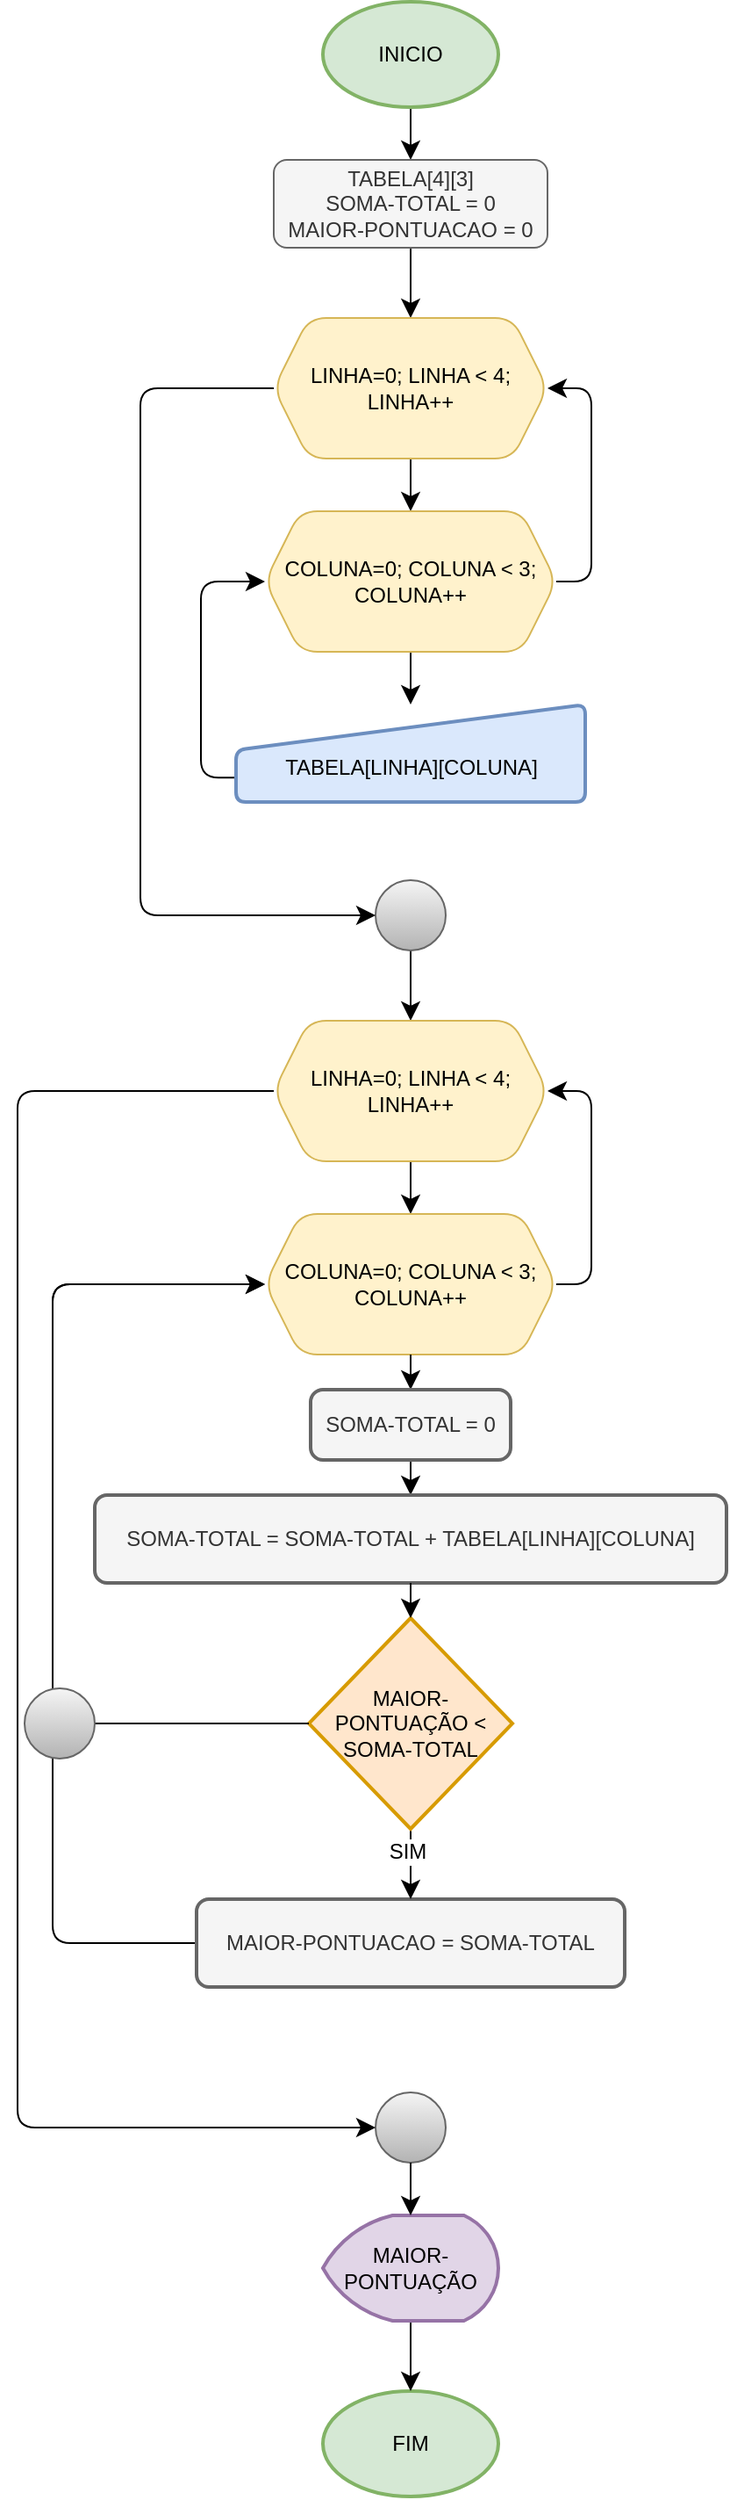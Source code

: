 <mxfile version="26.2.3">
  <diagram id="C5RBs43oDa-KdzZeNtuy" name="Page-1">
    <mxGraphModel dx="548" dy="974" grid="1" gridSize="10" guides="1" tooltips="1" connect="1" arrows="1" fold="1" page="1" pageScale="1" pageWidth="827" pageHeight="1169" math="0" shadow="0">
      <root>
        <mxCell id="WIyWlLk6GJQsqaUBKTNV-0" />
        <mxCell id="WIyWlLk6GJQsqaUBKTNV-1" parent="WIyWlLk6GJQsqaUBKTNV-0" />
        <mxCell id="1Dm9Xr86s3sIBNIbfE32-0" value="FIM" style="strokeWidth=2;html=1;shape=mxgraph.flowchart.start_1;whiteSpace=wrap;fillColor=#d5e8d4;strokeColor=#82b366;rounded=1;" vertex="1" parent="WIyWlLk6GJQsqaUBKTNV-1">
          <mxGeometry x="214" y="1480" width="100" height="60" as="geometry" />
        </mxCell>
        <mxCell id="1Dm9Xr86s3sIBNIbfE32-22" style="edgeStyle=none;curved=1;rounded=1;orthogonalLoop=1;jettySize=auto;html=1;exitX=0.5;exitY=1;exitDx=0;exitDy=0;exitPerimeter=0;entryX=0.5;entryY=0;entryDx=0;entryDy=0;fontSize=12;startSize=8;endSize=8;" edge="1" parent="WIyWlLk6GJQsqaUBKTNV-1" source="1Dm9Xr86s3sIBNIbfE32-1" target="1Dm9Xr86s3sIBNIbfE32-2">
          <mxGeometry relative="1" as="geometry" />
        </mxCell>
        <mxCell id="1Dm9Xr86s3sIBNIbfE32-1" value="INICIO" style="strokeWidth=2;html=1;shape=mxgraph.flowchart.start_1;whiteSpace=wrap;fillColor=#d5e8d4;strokeColor=#82b366;rounded=1;" vertex="1" parent="WIyWlLk6GJQsqaUBKTNV-1">
          <mxGeometry x="214" y="120" width="100" height="60" as="geometry" />
        </mxCell>
        <mxCell id="1Dm9Xr86s3sIBNIbfE32-21" style="edgeStyle=none;curved=1;rounded=1;orthogonalLoop=1;jettySize=auto;html=1;exitX=0.5;exitY=1;exitDx=0;exitDy=0;entryX=0.5;entryY=0;entryDx=0;entryDy=0;fontSize=12;startSize=8;endSize=8;" edge="1" parent="WIyWlLk6GJQsqaUBKTNV-1" source="1Dm9Xr86s3sIBNIbfE32-2" target="1Dm9Xr86s3sIBNIbfE32-4">
          <mxGeometry relative="1" as="geometry" />
        </mxCell>
        <mxCell id="1Dm9Xr86s3sIBNIbfE32-2" value="TABELA[4][3]&lt;div&gt;SOMA-TOTAL = 0&lt;/div&gt;&lt;div&gt;MAIOR-PONTUACAO = 0&lt;/div&gt;" style="rounded=1;whiteSpace=wrap;html=1;fillColor=#f5f5f5;fontColor=#333333;strokeColor=#666666;" vertex="1" parent="WIyWlLk6GJQsqaUBKTNV-1">
          <mxGeometry x="186" y="210" width="156" height="50" as="geometry" />
        </mxCell>
        <mxCell id="1Dm9Xr86s3sIBNIbfE32-6" value="" style="edgeStyle=orthogonalEdgeStyle;rounded=1;orthogonalLoop=1;jettySize=auto;html=1;fontSize=12;startSize=8;endSize=8;" edge="1" parent="WIyWlLk6GJQsqaUBKTNV-1" source="1Dm9Xr86s3sIBNIbfE32-4" target="1Dm9Xr86s3sIBNIbfE32-5">
          <mxGeometry relative="1" as="geometry" />
        </mxCell>
        <mxCell id="1Dm9Xr86s3sIBNIbfE32-4" value="LINHA=0; LINHA &amp;lt; 4; LINHA++" style="shape=hexagon;perimeter=hexagonPerimeter2;whiteSpace=wrap;html=1;fixedSize=1;fillColor=#fff2cc;strokeColor=#d6b656;rounded=1;" vertex="1" parent="WIyWlLk6GJQsqaUBKTNV-1">
          <mxGeometry x="186" y="300" width="156" height="80" as="geometry" />
        </mxCell>
        <mxCell id="1Dm9Xr86s3sIBNIbfE32-9" value="" style="edgeStyle=none;curved=1;rounded=1;orthogonalLoop=1;jettySize=auto;html=1;fontSize=12;startSize=8;endSize=8;" edge="1" parent="WIyWlLk6GJQsqaUBKTNV-1" source="1Dm9Xr86s3sIBNIbfE32-5" target="1Dm9Xr86s3sIBNIbfE32-7">
          <mxGeometry relative="1" as="geometry" />
        </mxCell>
        <mxCell id="1Dm9Xr86s3sIBNIbfE32-17" style="edgeStyle=orthogonalEdgeStyle;rounded=1;orthogonalLoop=1;jettySize=auto;html=1;exitX=1;exitY=0.5;exitDx=0;exitDy=0;entryX=1;entryY=0.5;entryDx=0;entryDy=0;fontSize=12;startSize=8;endSize=8;" edge="1" parent="WIyWlLk6GJQsqaUBKTNV-1" source="1Dm9Xr86s3sIBNIbfE32-5" target="1Dm9Xr86s3sIBNIbfE32-4">
          <mxGeometry relative="1" as="geometry" />
        </mxCell>
        <mxCell id="1Dm9Xr86s3sIBNIbfE32-5" value="COLUNA=0; COLUNA &amp;lt; 3; COLUNA++" style="shape=hexagon;perimeter=hexagonPerimeter2;whiteSpace=wrap;html=1;fixedSize=1;fillColor=#fff2cc;strokeColor=#d6b656;rounded=1;" vertex="1" parent="WIyWlLk6GJQsqaUBKTNV-1">
          <mxGeometry x="181" y="410" width="166" height="80" as="geometry" />
        </mxCell>
        <mxCell id="1Dm9Xr86s3sIBNIbfE32-16" style="edgeStyle=orthogonalEdgeStyle;rounded=1;orthogonalLoop=1;jettySize=auto;html=1;exitX=0;exitY=0.75;exitDx=0;exitDy=0;entryX=0;entryY=0.5;entryDx=0;entryDy=0;fontSize=12;startSize=8;endSize=8;" edge="1" parent="WIyWlLk6GJQsqaUBKTNV-1" source="1Dm9Xr86s3sIBNIbfE32-7" target="1Dm9Xr86s3sIBNIbfE32-5">
          <mxGeometry relative="1" as="geometry" />
        </mxCell>
        <mxCell id="1Dm9Xr86s3sIBNIbfE32-7" value="&lt;div&gt;&lt;br&gt;&lt;/div&gt;TABELA[LINHA][COLUNA]" style="html=1;strokeWidth=2;shape=manualInput;whiteSpace=wrap;rounded=1;size=26;arcSize=11;fillColor=#dae8fc;strokeColor=#6c8ebf;" vertex="1" parent="WIyWlLk6GJQsqaUBKTNV-1">
          <mxGeometry x="164.5" y="520" width="199" height="55.5" as="geometry" />
        </mxCell>
        <mxCell id="1Dm9Xr86s3sIBNIbfE32-29" style="edgeStyle=none;curved=1;rounded=1;orthogonalLoop=1;jettySize=auto;html=1;exitX=0.5;exitY=1;exitDx=0;exitDy=0;exitPerimeter=0;entryX=0.5;entryY=0;entryDx=0;entryDy=0;fontSize=12;startSize=8;endSize=8;" edge="1" parent="WIyWlLk6GJQsqaUBKTNV-1" source="1Dm9Xr86s3sIBNIbfE32-18" target="1Dm9Xr86s3sIBNIbfE32-25">
          <mxGeometry relative="1" as="geometry" />
        </mxCell>
        <mxCell id="1Dm9Xr86s3sIBNIbfE32-18" value="" style="verticalLabelPosition=bottom;verticalAlign=top;html=1;shape=mxgraph.flowchart.on-page_reference;rounded=1;fillColor=#f5f5f5;gradientColor=#b3b3b3;strokeColor=#666666;" vertex="1" parent="WIyWlLk6GJQsqaUBKTNV-1">
          <mxGeometry x="244" y="620" width="40" height="40" as="geometry" />
        </mxCell>
        <mxCell id="1Dm9Xr86s3sIBNIbfE32-19" style="edgeStyle=orthogonalEdgeStyle;rounded=1;orthogonalLoop=1;jettySize=auto;html=1;exitX=0;exitY=0.5;exitDx=0;exitDy=0;entryX=0;entryY=0.5;entryDx=0;entryDy=0;entryPerimeter=0;fontSize=12;startSize=8;endSize=8;" edge="1" parent="WIyWlLk6GJQsqaUBKTNV-1" source="1Dm9Xr86s3sIBNIbfE32-4" target="1Dm9Xr86s3sIBNIbfE32-18">
          <mxGeometry relative="1" as="geometry">
            <Array as="points">
              <mxPoint x="110" y="340" />
              <mxPoint x="110" y="640" />
            </Array>
          </mxGeometry>
        </mxCell>
        <mxCell id="1Dm9Xr86s3sIBNIbfE32-24" value="" style="edgeStyle=orthogonalEdgeStyle;rounded=1;orthogonalLoop=1;jettySize=auto;html=1;fontSize=12;startSize=8;endSize=8;" edge="1" parent="WIyWlLk6GJQsqaUBKTNV-1" source="1Dm9Xr86s3sIBNIbfE32-25" target="1Dm9Xr86s3sIBNIbfE32-27">
          <mxGeometry relative="1" as="geometry" />
        </mxCell>
        <mxCell id="1Dm9Xr86s3sIBNIbfE32-25" value="LINHA=0; LINHA &amp;lt; 4; LINHA++" style="shape=hexagon;perimeter=hexagonPerimeter2;whiteSpace=wrap;html=1;fixedSize=1;fillColor=#fff2cc;strokeColor=#d6b656;rounded=1;" vertex="1" parent="WIyWlLk6GJQsqaUBKTNV-1">
          <mxGeometry x="186" y="700" width="156" height="80" as="geometry" />
        </mxCell>
        <mxCell id="1Dm9Xr86s3sIBNIbfE32-26" style="edgeStyle=orthogonalEdgeStyle;rounded=1;orthogonalLoop=1;jettySize=auto;html=1;exitX=1;exitY=0.5;exitDx=0;exitDy=0;entryX=1;entryY=0.5;entryDx=0;entryDy=0;fontSize=12;startSize=8;endSize=8;" edge="1" parent="WIyWlLk6GJQsqaUBKTNV-1" source="1Dm9Xr86s3sIBNIbfE32-27" target="1Dm9Xr86s3sIBNIbfE32-25">
          <mxGeometry relative="1" as="geometry" />
        </mxCell>
        <mxCell id="1Dm9Xr86s3sIBNIbfE32-31" style="edgeStyle=none;curved=1;rounded=1;orthogonalLoop=1;jettySize=auto;html=1;exitX=0.5;exitY=1;exitDx=0;exitDy=0;entryX=0.5;entryY=0;entryDx=0;entryDy=0;fontSize=12;startSize=8;endSize=8;" edge="1" parent="WIyWlLk6GJQsqaUBKTNV-1" source="1Dm9Xr86s3sIBNIbfE32-45" target="1Dm9Xr86s3sIBNIbfE32-30">
          <mxGeometry relative="1" as="geometry" />
        </mxCell>
        <mxCell id="1Dm9Xr86s3sIBNIbfE32-27" value="COLUNA=0; COLUNA &amp;lt; 3; COLUNA++" style="shape=hexagon;perimeter=hexagonPerimeter2;whiteSpace=wrap;html=1;fixedSize=1;fillColor=#fff2cc;strokeColor=#d6b656;rounded=1;" vertex="1" parent="WIyWlLk6GJQsqaUBKTNV-1">
          <mxGeometry x="181" y="810" width="166" height="80" as="geometry" />
        </mxCell>
        <mxCell id="1Dm9Xr86s3sIBNIbfE32-30" value="SOMA-TOTAL = SOMA-TOTAL + TABELA[LINHA][COLUNA]" style="rounded=1;whiteSpace=wrap;html=1;absoluteArcSize=1;arcSize=14;strokeWidth=2;fillColor=#f5f5f5;strokeColor=#666666;fontColor=#333333;" vertex="1" parent="WIyWlLk6GJQsqaUBKTNV-1">
          <mxGeometry x="84" y="970" width="360" height="50" as="geometry" />
        </mxCell>
        <mxCell id="1Dm9Xr86s3sIBNIbfE32-50" style="edgeStyle=orthogonalEdgeStyle;rounded=1;orthogonalLoop=1;jettySize=auto;html=1;exitX=0;exitY=0.5;exitDx=0;exitDy=0;entryX=0;entryY=0.5;entryDx=0;entryDy=0;fontSize=12;startSize=8;endSize=8;" edge="1" parent="WIyWlLk6GJQsqaUBKTNV-1" source="1Dm9Xr86s3sIBNIbfE32-32" target="1Dm9Xr86s3sIBNIbfE32-27">
          <mxGeometry relative="1" as="geometry">
            <Array as="points">
              <mxPoint x="60" y="1225" />
              <mxPoint x="60" y="850" />
            </Array>
          </mxGeometry>
        </mxCell>
        <mxCell id="1Dm9Xr86s3sIBNIbfE32-32" value="MAIOR-PONTUACAO = SOMA-TOTAL" style="rounded=1;whiteSpace=wrap;html=1;absoluteArcSize=1;arcSize=14;strokeWidth=2;fillColor=#f5f5f5;strokeColor=#666666;fontColor=#333333;" vertex="1" parent="WIyWlLk6GJQsqaUBKTNV-1">
          <mxGeometry x="142" y="1200" width="244" height="50" as="geometry" />
        </mxCell>
        <mxCell id="1Dm9Xr86s3sIBNIbfE32-35" style="edgeStyle=none;curved=1;rounded=1;orthogonalLoop=1;jettySize=auto;html=1;exitX=0.5;exitY=1;exitDx=0;exitDy=0;exitPerimeter=0;entryX=0.5;entryY=0;entryDx=0;entryDy=0;fontSize=12;startSize=8;endSize=8;" edge="1" parent="WIyWlLk6GJQsqaUBKTNV-1" source="1Dm9Xr86s3sIBNIbfE32-33" target="1Dm9Xr86s3sIBNIbfE32-32">
          <mxGeometry relative="1" as="geometry" />
        </mxCell>
        <mxCell id="1Dm9Xr86s3sIBNIbfE32-36" value="SIM" style="edgeLabel;html=1;align=center;verticalAlign=middle;resizable=0;points=[];fontSize=12;rounded=1;" vertex="1" connectable="0" parent="1Dm9Xr86s3sIBNIbfE32-35">
          <mxGeometry x="-0.35" y="-2" relative="1" as="geometry">
            <mxPoint as="offset" />
          </mxGeometry>
        </mxCell>
        <mxCell id="1Dm9Xr86s3sIBNIbfE32-39" style="edgeStyle=orthogonalEdgeStyle;rounded=1;orthogonalLoop=1;jettySize=auto;html=1;exitX=0;exitY=0.5;exitDx=0;exitDy=0;exitPerimeter=0;entryX=0;entryY=0.5;entryDx=0;entryDy=0;fontSize=12;startSize=8;endSize=8;" edge="1" parent="WIyWlLk6GJQsqaUBKTNV-1" source="1Dm9Xr86s3sIBNIbfE32-51" target="1Dm9Xr86s3sIBNIbfE32-27">
          <mxGeometry relative="1" as="geometry">
            <Array as="points">
              <mxPoint x="60" y="850" />
            </Array>
          </mxGeometry>
        </mxCell>
        <mxCell id="1Dm9Xr86s3sIBNIbfE32-33" value="MAIOR-PONTUAÇÃO &amp;lt; SOMA-TOTAL" style="strokeWidth=2;html=1;shape=mxgraph.flowchart.decision;whiteSpace=wrap;rounded=1;fillColor=#ffe6cc;strokeColor=#d79b00;" vertex="1" parent="WIyWlLk6GJQsqaUBKTNV-1">
          <mxGeometry x="206" y="1040" width="116" height="120" as="geometry" />
        </mxCell>
        <mxCell id="1Dm9Xr86s3sIBNIbfE32-34" style="edgeStyle=none;curved=1;rounded=1;orthogonalLoop=1;jettySize=auto;html=1;exitX=0.5;exitY=1;exitDx=0;exitDy=0;entryX=0.5;entryY=0;entryDx=0;entryDy=0;entryPerimeter=0;fontSize=12;startSize=8;endSize=8;" edge="1" parent="WIyWlLk6GJQsqaUBKTNV-1" source="1Dm9Xr86s3sIBNIbfE32-30" target="1Dm9Xr86s3sIBNIbfE32-33">
          <mxGeometry relative="1" as="geometry" />
        </mxCell>
        <mxCell id="1Dm9Xr86s3sIBNIbfE32-40" value="" style="verticalLabelPosition=bottom;verticalAlign=top;html=1;shape=mxgraph.flowchart.on-page_reference;rounded=1;fillColor=#f5f5f5;gradientColor=#b3b3b3;strokeColor=#666666;" vertex="1" parent="WIyWlLk6GJQsqaUBKTNV-1">
          <mxGeometry x="244" y="1310" width="40" height="40" as="geometry" />
        </mxCell>
        <mxCell id="1Dm9Xr86s3sIBNIbfE32-41" style="edgeStyle=orthogonalEdgeStyle;rounded=1;orthogonalLoop=1;jettySize=auto;html=1;exitX=0;exitY=0.5;exitDx=0;exitDy=0;entryX=0;entryY=0.5;entryDx=0;entryDy=0;entryPerimeter=0;fontSize=12;startSize=8;endSize=8;" edge="1" parent="WIyWlLk6GJQsqaUBKTNV-1" source="1Dm9Xr86s3sIBNIbfE32-25" target="1Dm9Xr86s3sIBNIbfE32-40">
          <mxGeometry relative="1" as="geometry">
            <Array as="points">
              <mxPoint x="40" y="740" />
              <mxPoint x="40" y="1330" />
            </Array>
          </mxGeometry>
        </mxCell>
        <mxCell id="1Dm9Xr86s3sIBNIbfE32-44" style="edgeStyle=none;curved=1;rounded=1;orthogonalLoop=1;jettySize=auto;html=1;exitX=0.5;exitY=1;exitDx=0;exitDy=0;exitPerimeter=0;fontSize=12;startSize=8;endSize=8;" edge="1" parent="WIyWlLk6GJQsqaUBKTNV-1" source="1Dm9Xr86s3sIBNIbfE32-42" target="1Dm9Xr86s3sIBNIbfE32-0">
          <mxGeometry relative="1" as="geometry" />
        </mxCell>
        <mxCell id="1Dm9Xr86s3sIBNIbfE32-42" value="MAIOR-PONTUAÇÃO" style="strokeWidth=2;html=1;shape=mxgraph.flowchart.display;whiteSpace=wrap;rounded=1;fillColor=#e1d5e7;strokeColor=#9673a6;" vertex="1" parent="WIyWlLk6GJQsqaUBKTNV-1">
          <mxGeometry x="214" y="1380" width="100" height="60" as="geometry" />
        </mxCell>
        <mxCell id="1Dm9Xr86s3sIBNIbfE32-43" style="edgeStyle=none;curved=1;rounded=1;orthogonalLoop=1;jettySize=auto;html=1;exitX=0.5;exitY=1;exitDx=0;exitDy=0;exitPerimeter=0;entryX=0.5;entryY=0;entryDx=0;entryDy=0;entryPerimeter=0;fontSize=12;startSize=8;endSize=8;" edge="1" parent="WIyWlLk6GJQsqaUBKTNV-1" source="1Dm9Xr86s3sIBNIbfE32-40" target="1Dm9Xr86s3sIBNIbfE32-42">
          <mxGeometry relative="1" as="geometry" />
        </mxCell>
        <mxCell id="1Dm9Xr86s3sIBNIbfE32-46" value="" style="edgeStyle=none;curved=1;rounded=1;orthogonalLoop=1;jettySize=auto;html=1;exitX=0.5;exitY=1;exitDx=0;exitDy=0;entryX=0.5;entryY=0;entryDx=0;entryDy=0;fontSize=12;startSize=8;endSize=8;" edge="1" parent="WIyWlLk6GJQsqaUBKTNV-1" source="1Dm9Xr86s3sIBNIbfE32-27" target="1Dm9Xr86s3sIBNIbfE32-45">
          <mxGeometry relative="1" as="geometry">
            <mxPoint x="264" y="890" as="sourcePoint" />
            <mxPoint x="264" y="970" as="targetPoint" />
          </mxGeometry>
        </mxCell>
        <mxCell id="1Dm9Xr86s3sIBNIbfE32-45" value="SOMA-TOTAL = 0" style="rounded=1;whiteSpace=wrap;html=1;absoluteArcSize=1;arcSize=14;strokeWidth=2;fillColor=#f5f5f5;strokeColor=#666666;fontColor=#333333;" vertex="1" parent="WIyWlLk6GJQsqaUBKTNV-1">
          <mxGeometry x="207" y="910" width="114" height="40" as="geometry" />
        </mxCell>
        <mxCell id="1Dm9Xr86s3sIBNIbfE32-52" value="" style="edgeStyle=orthogonalEdgeStyle;rounded=1;orthogonalLoop=1;jettySize=auto;html=1;exitX=0;exitY=0.5;exitDx=0;exitDy=0;exitPerimeter=0;entryX=0;entryY=0.5;entryDx=0;entryDy=0;fontSize=12;startSize=8;endSize=8;" edge="1" parent="WIyWlLk6GJQsqaUBKTNV-1" source="1Dm9Xr86s3sIBNIbfE32-33" target="1Dm9Xr86s3sIBNIbfE32-51">
          <mxGeometry relative="1" as="geometry">
            <mxPoint x="206" y="1100" as="sourcePoint" />
            <mxPoint x="181" y="850" as="targetPoint" />
            <Array as="points">
              <mxPoint x="60" y="1100" />
            </Array>
          </mxGeometry>
        </mxCell>
        <mxCell id="1Dm9Xr86s3sIBNIbfE32-51" value="" style="verticalLabelPosition=bottom;verticalAlign=top;html=1;shape=mxgraph.flowchart.on-page_reference;rounded=1;fillColor=#f5f5f5;gradientColor=#b3b3b3;strokeColor=#666666;" vertex="1" parent="WIyWlLk6GJQsqaUBKTNV-1">
          <mxGeometry x="44" y="1080" width="40" height="40" as="geometry" />
        </mxCell>
      </root>
    </mxGraphModel>
  </diagram>
</mxfile>
